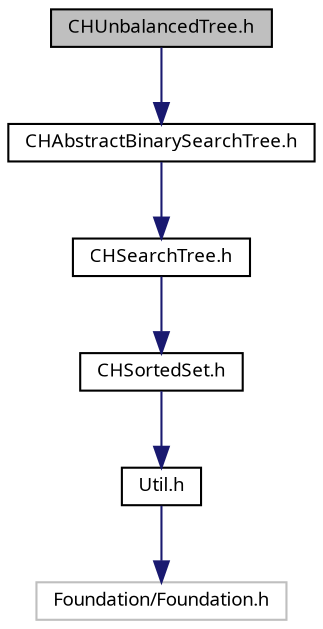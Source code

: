 digraph "CHUnbalancedTree.h"
{
  bgcolor="transparent";
  edge [fontname="LucidaGrande",fontsize="9",labelfontname="LucidaGrande",labelfontsize="9"];
  node [fontname="LucidaGrande",fontsize="9",shape=record];
  Node1 [label="CHUnbalancedTree.h",height=0.2,width=0.4,color="black", fillcolor="grey75", style="filled" fontcolor="black"];
  Node1 -> Node2 [color="midnightblue",fontsize="9",style="solid",fontname="LucidaGrande"];
  Node2 [label="CHAbstractBinarySearchTree.h",height=0.2,width=0.4,color="black",URL="$_c_h_abstract_binary_search_tree_8h.html",tooltip="An abstract CHSearchTree implementation with many default method implementations."];
  Node2 -> Node3 [color="midnightblue",fontsize="9",style="solid",fontname="LucidaGrande"];
  Node3 [label="CHSearchTree.h",height=0.2,width=0.4,color="black",URL="$_c_h_search_tree_8h.html",tooltip="A protocol which specifes an interface for N-ary search trees."];
  Node3 -> Node4 [color="midnightblue",fontsize="9",style="solid",fontname="LucidaGrande"];
  Node4 [label="CHSortedSet.h",height=0.2,width=0.4,color="black",URL="$_c_h_sorted_set_8h.html",tooltip="A protocol which specifes an interface for sorted sets."];
  Node4 -> Node5 [color="midnightblue",fontsize="9",style="solid",fontname="LucidaGrande"];
  Node5 [label="Util.h",height=0.2,width=0.4,color="black",URL="$_util_8h.html",tooltip="A group of utility C functions for simplifying common exceptions and logging."];
  Node5 -> Node6 [color="midnightblue",fontsize="9",style="solid",fontname="LucidaGrande"];
  Node6 [label="Foundation/Foundation.h",height=0.2,width=0.4,color="grey75"];
}
